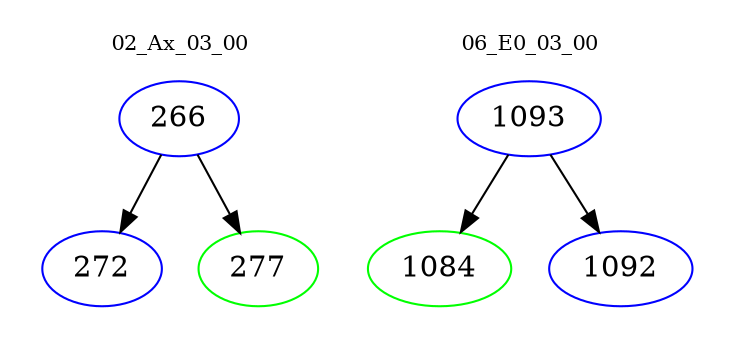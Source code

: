 digraph{
subgraph cluster_0 {
color = white
label = "02_Ax_03_00";
fontsize=10;
T0_266 [label="266", color="blue"]
T0_266 -> T0_272 [color="black"]
T0_272 [label="272", color="blue"]
T0_266 -> T0_277 [color="black"]
T0_277 [label="277", color="green"]
}
subgraph cluster_1 {
color = white
label = "06_E0_03_00";
fontsize=10;
T1_1093 [label="1093", color="blue"]
T1_1093 -> T1_1084 [color="black"]
T1_1084 [label="1084", color="green"]
T1_1093 -> T1_1092 [color="black"]
T1_1092 [label="1092", color="blue"]
}
}

